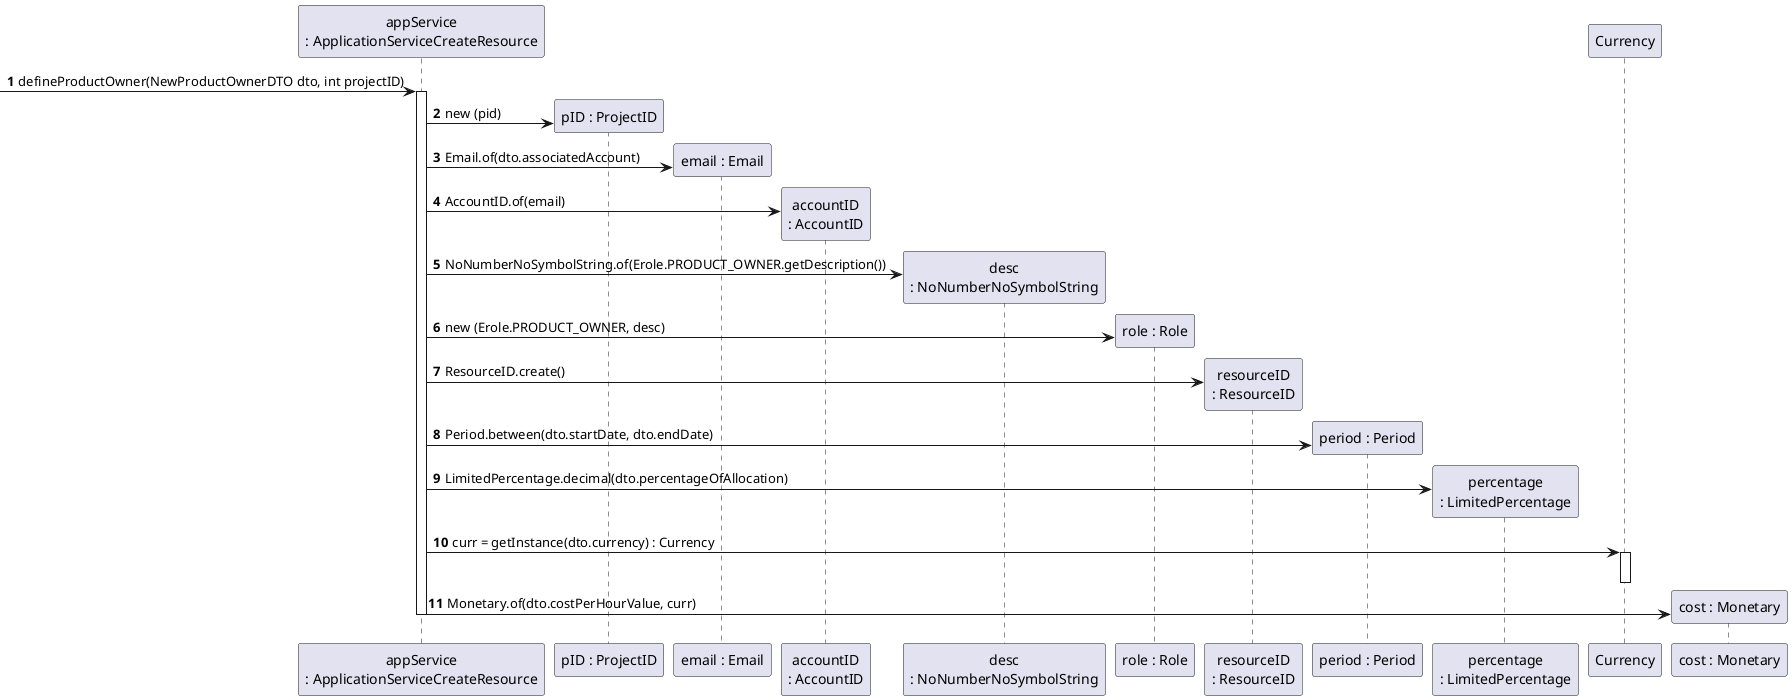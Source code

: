 @startuml
'https://plantuml.com/sequence-diagram

autonumber
participant "appService\n: ApplicationServiceCreateResource" as appService
participant "pID : ProjectID" as pID
participant "email : Email" as email
participant "accountID\n: AccountID" as accountID
participant "desc\n: NoNumberNoSymbolString" as desc
participant "role : Role" as role
participant "resourceID\n: ResourceID" as resourceID
participant "period : Period" as period
participant "percentage\n: LimitedPercentage" as percentage
participant "Currency" as currency
participant "cost : Monetary" as cost

-> appService : defineProductOwner(NewProductOwnerDTO dto, int projectID)
create pID
activate appService
appService -> pID : new (pid)
create email
appService -> email : Email.of(dto.associatedAccount)
create accountID
appService -> accountID: AccountID.of(email)
create desc
appService -> desc :  NoNumberNoSymbolString.of(Erole.PRODUCT_OWNER.getDescription())
create role
appService -> role : new (Erole.PRODUCT_OWNER, desc)
create resourceID
appService -> resourceID : ResourceID.create()
create period
appService -> period : Period.between(dto.startDate, dto.endDate)
create percentage
appService -> percentage : LimitedPercentage.decimal(dto.percentageOfAllocation)
appService -> currency : curr = getInstance(dto.currency) : Currency
activate currency
deactivate currency
create cost
appService -> cost : Monetary.of(dto.costPerHourValue, curr)


deactivate appService


@enduml